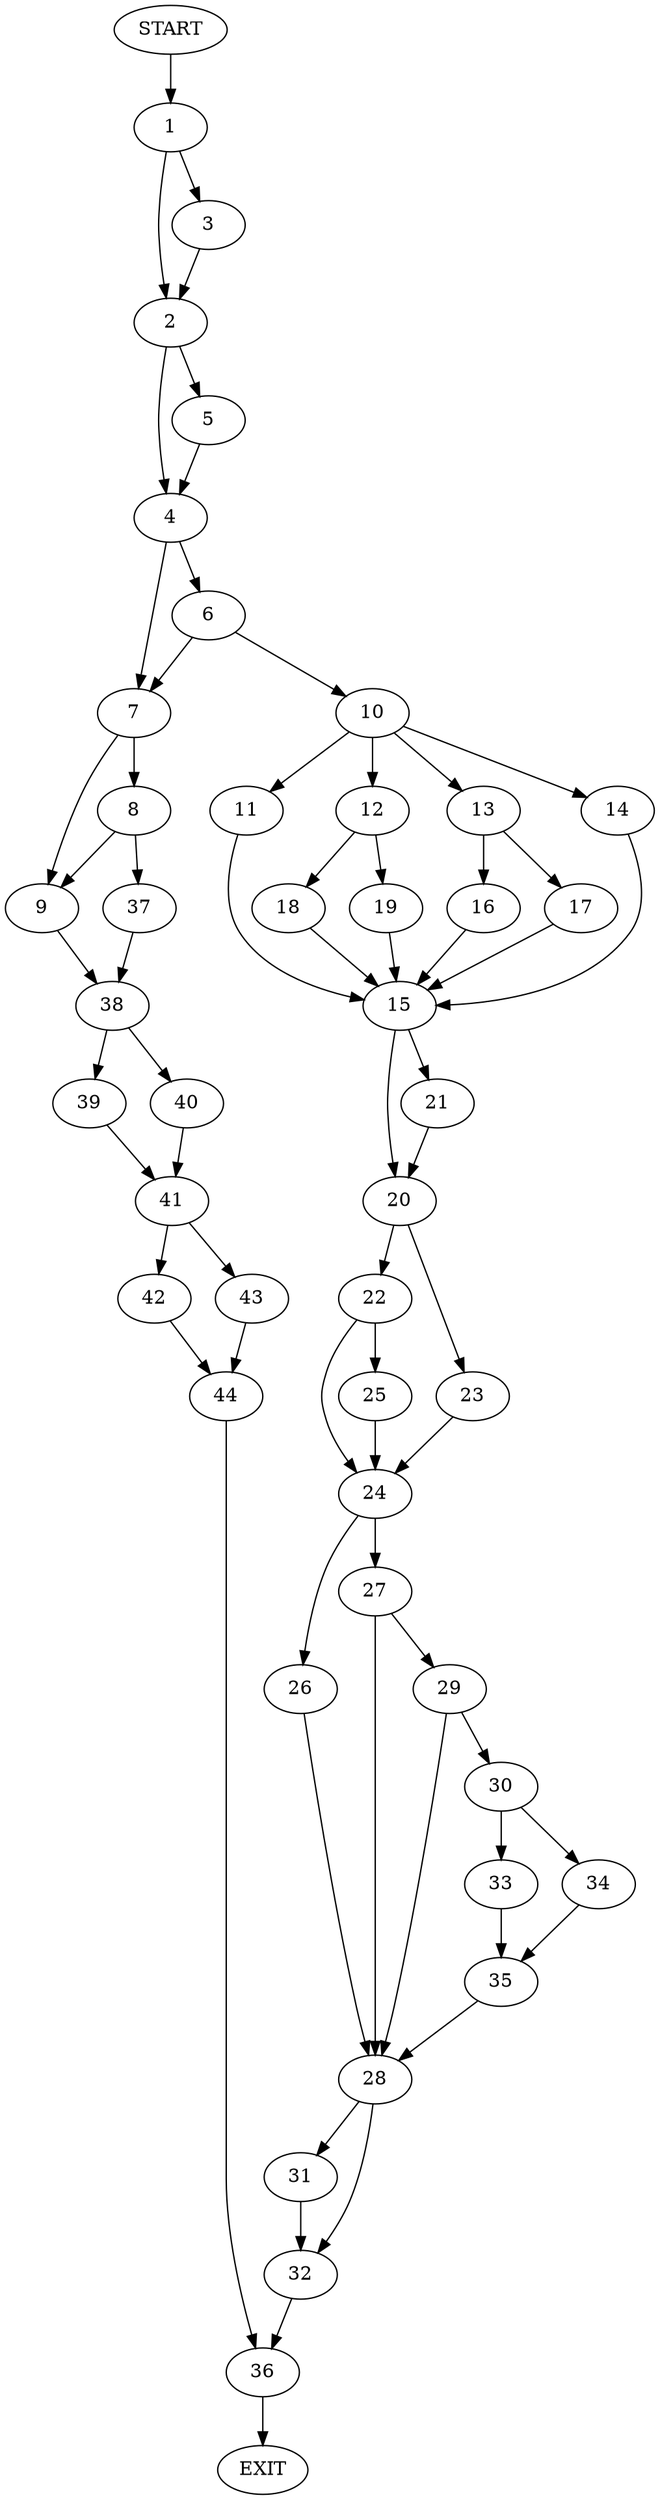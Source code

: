 digraph {
0 [label="START"]
45 [label="EXIT"]
0 -> 1
1 -> 2
1 -> 3
2 -> 4
2 -> 5
3 -> 2
5 -> 4
4 -> 6
4 -> 7
7 -> 8
7 -> 9
6 -> 10
6 -> 7
10 -> 11
10 -> 12
10 -> 13
10 -> 14
11 -> 15
14 -> 15
13 -> 16
13 -> 17
12 -> 18
12 -> 19
15 -> 20
15 -> 21
18 -> 15
19 -> 15
16 -> 15
17 -> 15
21 -> 20
20 -> 22
20 -> 23
22 -> 24
22 -> 25
23 -> 24
24 -> 26
24 -> 27
25 -> 24
26 -> 28
27 -> 28
27 -> 29
29 -> 28
29 -> 30
28 -> 31
28 -> 32
30 -> 33
30 -> 34
33 -> 35
34 -> 35
35 -> 28
31 -> 32
32 -> 36
36 -> 45
8 -> 37
8 -> 9
9 -> 38
37 -> 38
38 -> 39
38 -> 40
39 -> 41
40 -> 41
41 -> 42
41 -> 43
43 -> 44
42 -> 44
44 -> 36
}
